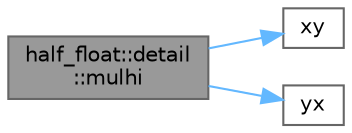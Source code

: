 digraph "half_float::detail::mulhi"
{
 // LATEX_PDF_SIZE
  bgcolor="transparent";
  edge [fontname=Helvetica,fontsize=10,labelfontname=Helvetica,labelfontsize=10];
  node [fontname=Helvetica,fontsize=10,shape=box,height=0.2,width=0.4];
  rankdir="LR";
  Node1 [id="Node000001",label="half_float::detail\l::mulhi",height=0.2,width=0.4,color="gray40", fillcolor="grey60", style="filled", fontcolor="black",tooltip=" "];
  Node1 -> Node2 [id="edge1_Node000001_Node000002",color="steelblue1",style="solid",tooltip=" "];
  Node2 [id="Node000002",label="xy",height=0.2,width=0.4,color="grey40", fillcolor="white", style="filled",URL="$core_2swizzle__2_8inl_8h.html#ababb1b57366125febc8d17ae67a2d24a",tooltip=" "];
  Node1 -> Node3 [id="edge2_Node000001_Node000003",color="steelblue1",style="solid",tooltip=" "];
  Node3 [id="Node000003",label="yx",height=0.2,width=0.4,color="grey40", fillcolor="white", style="filled",URL="$core_2swizzle__2_8inl_8h.html#ae322c742864ca65e48beee77a6319451",tooltip=" "];
}
